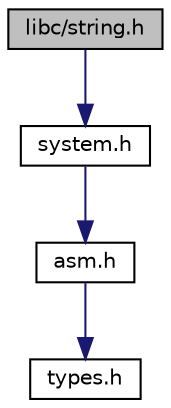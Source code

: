 digraph "libc/string.h"
{
  edge [fontname="Helvetica",fontsize="10",labelfontname="Helvetica",labelfontsize="10"];
  node [fontname="Helvetica",fontsize="10",shape=record];
  Node0 [label="libc/string.h",height=0.2,width=0.4,color="black", fillcolor="grey75", style="filled", fontcolor="black"];
  Node0 -> Node1 [color="midnightblue",fontsize="10",style="solid"];
  Node1 [label="system.h",height=0.2,width=0.4,color="black", fillcolor="white", style="filled",URL="$a00032.html"];
  Node1 -> Node2 [color="midnightblue",fontsize="10",style="solid"];
  Node2 [label="asm.h",height=0.2,width=0.4,color="black", fillcolor="white", style="filled",URL="$a00014.html"];
  Node2 -> Node3 [color="midnightblue",fontsize="10",style="solid"];
  Node3 [label="types.h",height=0.2,width=0.4,color="black", fillcolor="white", style="filled",URL="$a00038.html"];
}
